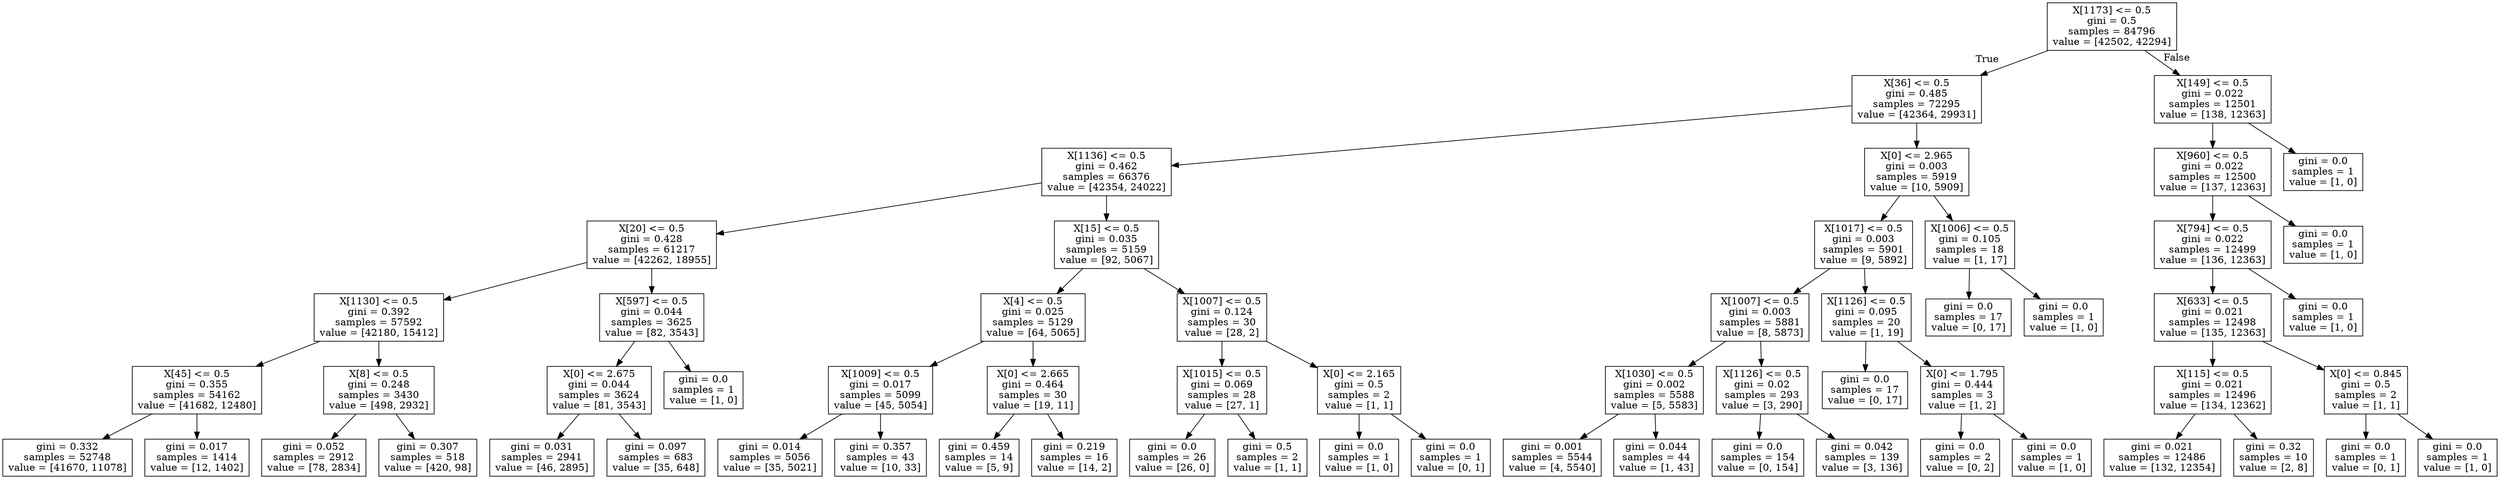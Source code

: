 digraph Tree {
node [shape=box] ;
0 [label="X[1173] <= 0.5\ngini = 0.5\nsamples = 84796\nvalue = [42502, 42294]"] ;
1 [label="X[36] <= 0.5\ngini = 0.485\nsamples = 72295\nvalue = [42364, 29931]"] ;
0 -> 1 [labeldistance=2.5, labelangle=45, headlabel="True"] ;
2 [label="X[1136] <= 0.5\ngini = 0.462\nsamples = 66376\nvalue = [42354, 24022]"] ;
1 -> 2 ;
3 [label="X[20] <= 0.5\ngini = 0.428\nsamples = 61217\nvalue = [42262, 18955]"] ;
2 -> 3 ;
4 [label="X[1130] <= 0.5\ngini = 0.392\nsamples = 57592\nvalue = [42180, 15412]"] ;
3 -> 4 ;
5 [label="X[45] <= 0.5\ngini = 0.355\nsamples = 54162\nvalue = [41682, 12480]"] ;
4 -> 5 ;
6 [label="gini = 0.332\nsamples = 52748\nvalue = [41670, 11078]"] ;
5 -> 6 ;
7 [label="gini = 0.017\nsamples = 1414\nvalue = [12, 1402]"] ;
5 -> 7 ;
8 [label="X[8] <= 0.5\ngini = 0.248\nsamples = 3430\nvalue = [498, 2932]"] ;
4 -> 8 ;
9 [label="gini = 0.052\nsamples = 2912\nvalue = [78, 2834]"] ;
8 -> 9 ;
10 [label="gini = 0.307\nsamples = 518\nvalue = [420, 98]"] ;
8 -> 10 ;
11 [label="X[597] <= 0.5\ngini = 0.044\nsamples = 3625\nvalue = [82, 3543]"] ;
3 -> 11 ;
12 [label="X[0] <= 2.675\ngini = 0.044\nsamples = 3624\nvalue = [81, 3543]"] ;
11 -> 12 ;
13 [label="gini = 0.031\nsamples = 2941\nvalue = [46, 2895]"] ;
12 -> 13 ;
14 [label="gini = 0.097\nsamples = 683\nvalue = [35, 648]"] ;
12 -> 14 ;
15 [label="gini = 0.0\nsamples = 1\nvalue = [1, 0]"] ;
11 -> 15 ;
16 [label="X[15] <= 0.5\ngini = 0.035\nsamples = 5159\nvalue = [92, 5067]"] ;
2 -> 16 ;
17 [label="X[4] <= 0.5\ngini = 0.025\nsamples = 5129\nvalue = [64, 5065]"] ;
16 -> 17 ;
18 [label="X[1009] <= 0.5\ngini = 0.017\nsamples = 5099\nvalue = [45, 5054]"] ;
17 -> 18 ;
19 [label="gini = 0.014\nsamples = 5056\nvalue = [35, 5021]"] ;
18 -> 19 ;
20 [label="gini = 0.357\nsamples = 43\nvalue = [10, 33]"] ;
18 -> 20 ;
21 [label="X[0] <= 2.665\ngini = 0.464\nsamples = 30\nvalue = [19, 11]"] ;
17 -> 21 ;
22 [label="gini = 0.459\nsamples = 14\nvalue = [5, 9]"] ;
21 -> 22 ;
23 [label="gini = 0.219\nsamples = 16\nvalue = [14, 2]"] ;
21 -> 23 ;
24 [label="X[1007] <= 0.5\ngini = 0.124\nsamples = 30\nvalue = [28, 2]"] ;
16 -> 24 ;
25 [label="X[1015] <= 0.5\ngini = 0.069\nsamples = 28\nvalue = [27, 1]"] ;
24 -> 25 ;
26 [label="gini = 0.0\nsamples = 26\nvalue = [26, 0]"] ;
25 -> 26 ;
27 [label="gini = 0.5\nsamples = 2\nvalue = [1, 1]"] ;
25 -> 27 ;
28 [label="X[0] <= 2.165\ngini = 0.5\nsamples = 2\nvalue = [1, 1]"] ;
24 -> 28 ;
29 [label="gini = 0.0\nsamples = 1\nvalue = [1, 0]"] ;
28 -> 29 ;
30 [label="gini = 0.0\nsamples = 1\nvalue = [0, 1]"] ;
28 -> 30 ;
31 [label="X[0] <= 2.965\ngini = 0.003\nsamples = 5919\nvalue = [10, 5909]"] ;
1 -> 31 ;
32 [label="X[1017] <= 0.5\ngini = 0.003\nsamples = 5901\nvalue = [9, 5892]"] ;
31 -> 32 ;
33 [label="X[1007] <= 0.5\ngini = 0.003\nsamples = 5881\nvalue = [8, 5873]"] ;
32 -> 33 ;
34 [label="X[1030] <= 0.5\ngini = 0.002\nsamples = 5588\nvalue = [5, 5583]"] ;
33 -> 34 ;
35 [label="gini = 0.001\nsamples = 5544\nvalue = [4, 5540]"] ;
34 -> 35 ;
36 [label="gini = 0.044\nsamples = 44\nvalue = [1, 43]"] ;
34 -> 36 ;
37 [label="X[1126] <= 0.5\ngini = 0.02\nsamples = 293\nvalue = [3, 290]"] ;
33 -> 37 ;
38 [label="gini = 0.0\nsamples = 154\nvalue = [0, 154]"] ;
37 -> 38 ;
39 [label="gini = 0.042\nsamples = 139\nvalue = [3, 136]"] ;
37 -> 39 ;
40 [label="X[1126] <= 0.5\ngini = 0.095\nsamples = 20\nvalue = [1, 19]"] ;
32 -> 40 ;
41 [label="gini = 0.0\nsamples = 17\nvalue = [0, 17]"] ;
40 -> 41 ;
42 [label="X[0] <= 1.795\ngini = 0.444\nsamples = 3\nvalue = [1, 2]"] ;
40 -> 42 ;
43 [label="gini = 0.0\nsamples = 2\nvalue = [0, 2]"] ;
42 -> 43 ;
44 [label="gini = 0.0\nsamples = 1\nvalue = [1, 0]"] ;
42 -> 44 ;
45 [label="X[1006] <= 0.5\ngini = 0.105\nsamples = 18\nvalue = [1, 17]"] ;
31 -> 45 ;
46 [label="gini = 0.0\nsamples = 17\nvalue = [0, 17]"] ;
45 -> 46 ;
47 [label="gini = 0.0\nsamples = 1\nvalue = [1, 0]"] ;
45 -> 47 ;
48 [label="X[149] <= 0.5\ngini = 0.022\nsamples = 12501\nvalue = [138, 12363]"] ;
0 -> 48 [labeldistance=2.5, labelangle=-45, headlabel="False"] ;
49 [label="X[960] <= 0.5\ngini = 0.022\nsamples = 12500\nvalue = [137, 12363]"] ;
48 -> 49 ;
50 [label="X[794] <= 0.5\ngini = 0.022\nsamples = 12499\nvalue = [136, 12363]"] ;
49 -> 50 ;
51 [label="X[633] <= 0.5\ngini = 0.021\nsamples = 12498\nvalue = [135, 12363]"] ;
50 -> 51 ;
52 [label="X[115] <= 0.5\ngini = 0.021\nsamples = 12496\nvalue = [134, 12362]"] ;
51 -> 52 ;
53 [label="gini = 0.021\nsamples = 12486\nvalue = [132, 12354]"] ;
52 -> 53 ;
54 [label="gini = 0.32\nsamples = 10\nvalue = [2, 8]"] ;
52 -> 54 ;
55 [label="X[0] <= 0.845\ngini = 0.5\nsamples = 2\nvalue = [1, 1]"] ;
51 -> 55 ;
56 [label="gini = 0.0\nsamples = 1\nvalue = [0, 1]"] ;
55 -> 56 ;
57 [label="gini = 0.0\nsamples = 1\nvalue = [1, 0]"] ;
55 -> 57 ;
58 [label="gini = 0.0\nsamples = 1\nvalue = [1, 0]"] ;
50 -> 58 ;
59 [label="gini = 0.0\nsamples = 1\nvalue = [1, 0]"] ;
49 -> 59 ;
60 [label="gini = 0.0\nsamples = 1\nvalue = [1, 0]"] ;
48 -> 60 ;
}